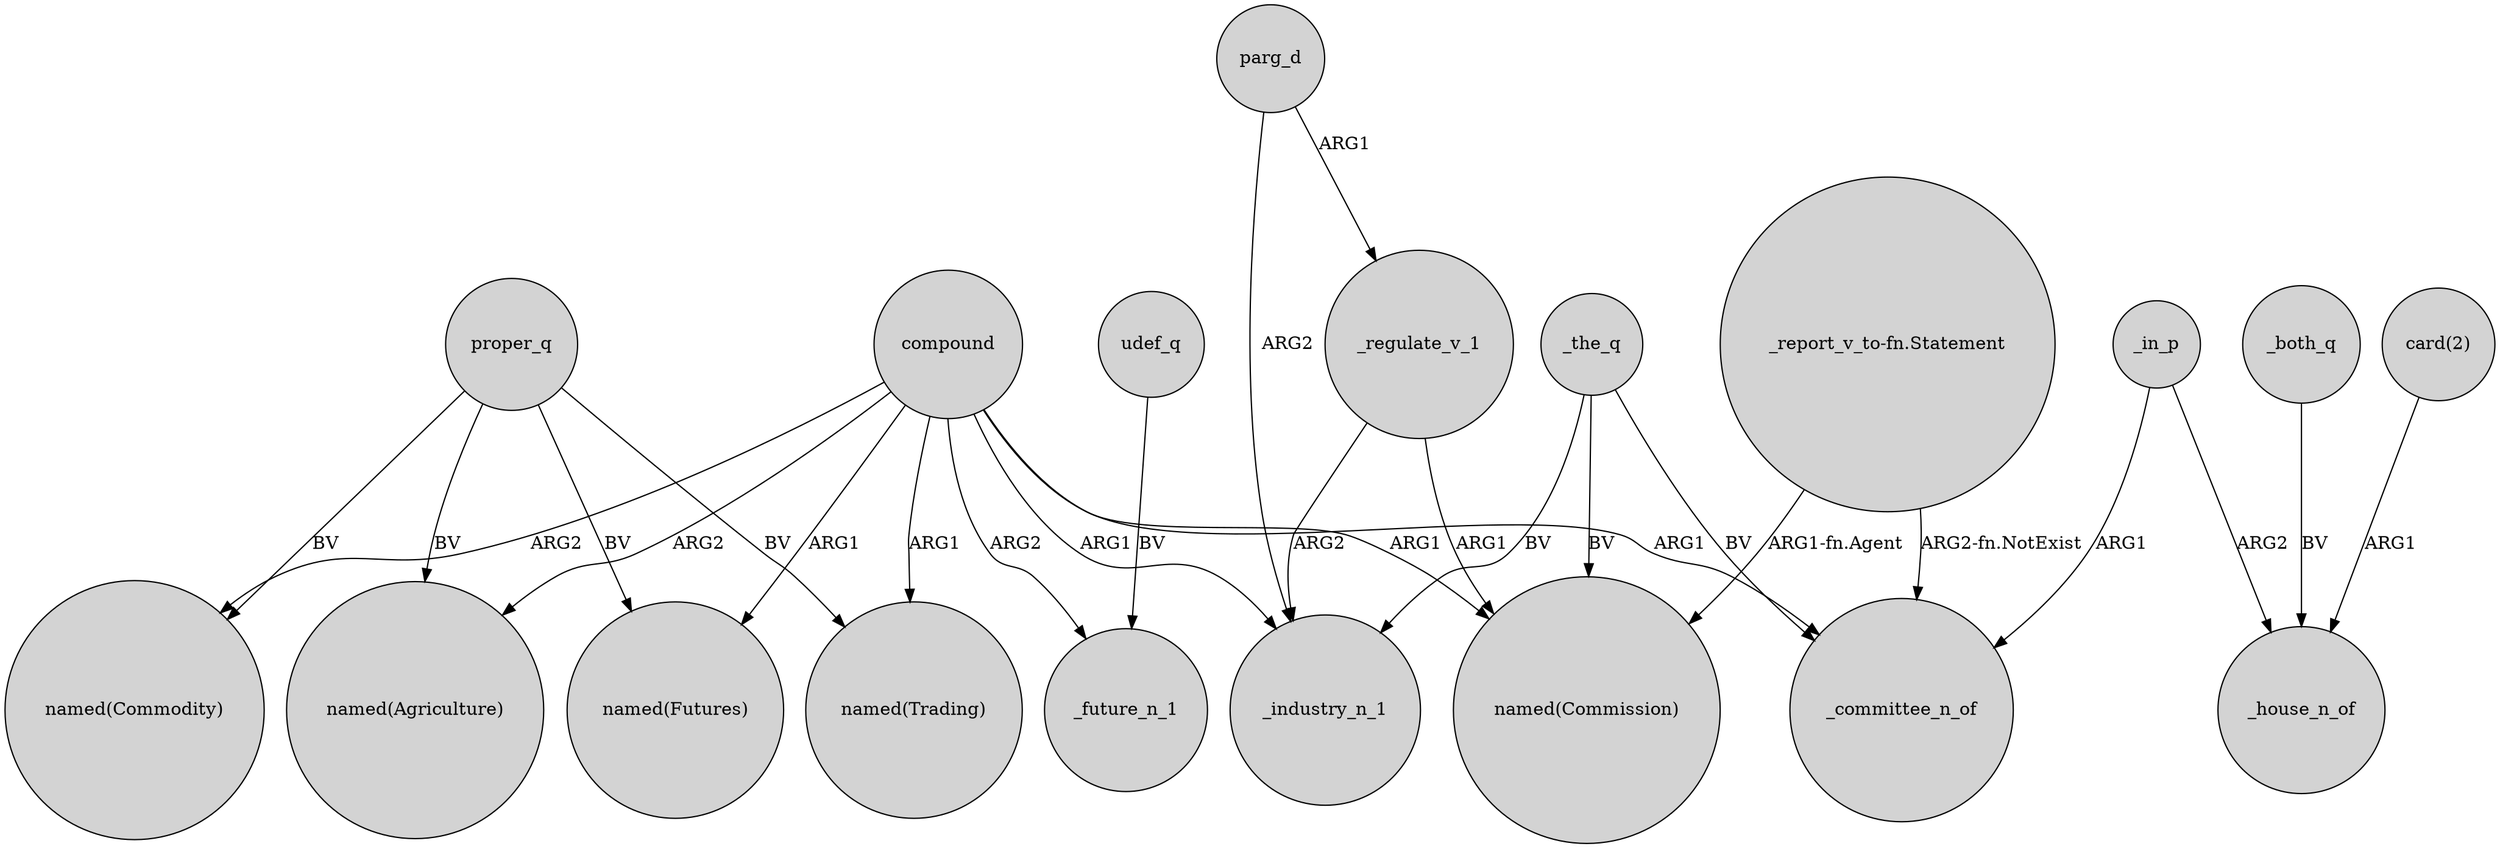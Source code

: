 digraph {
	node [shape=circle style=filled]
	parg_d -> _industry_n_1 [label=ARG2]
	_in_p -> _house_n_of [label=ARG2]
	compound -> "named(Agriculture)" [label=ARG2]
	_in_p -> _committee_n_of [label=ARG1]
	compound -> "named(Commission)" [label=ARG1]
	_both_q -> _house_n_of [label=BV]
	proper_q -> "named(Futures)" [label=BV]
	_regulate_v_1 -> _industry_n_1 [label=ARG2]
	parg_d -> _regulate_v_1 [label=ARG1]
	compound -> _industry_n_1 [label=ARG1]
	compound -> "named(Trading)" [label=ARG1]
	_the_q -> _committee_n_of [label=BV]
	_the_q -> _industry_n_1 [label=BV]
	compound -> _future_n_1 [label=ARG2]
	"card(2)" -> _house_n_of [label=ARG1]
	compound -> "named(Commodity)" [label=ARG2]
	"_report_v_to-fn.Statement" -> "named(Commission)" [label="ARG1-fn.Agent"]
	"_report_v_to-fn.Statement" -> _committee_n_of [label="ARG2-fn.NotExist"]
	proper_q -> "named(Trading)" [label=BV]
	proper_q -> "named(Agriculture)" [label=BV]
	udef_q -> _future_n_1 [label=BV]
	compound -> "named(Futures)" [label=ARG1]
	_regulate_v_1 -> "named(Commission)" [label=ARG1]
	compound -> _committee_n_of [label=ARG1]
	proper_q -> "named(Commodity)" [label=BV]
	_the_q -> "named(Commission)" [label=BV]
}
